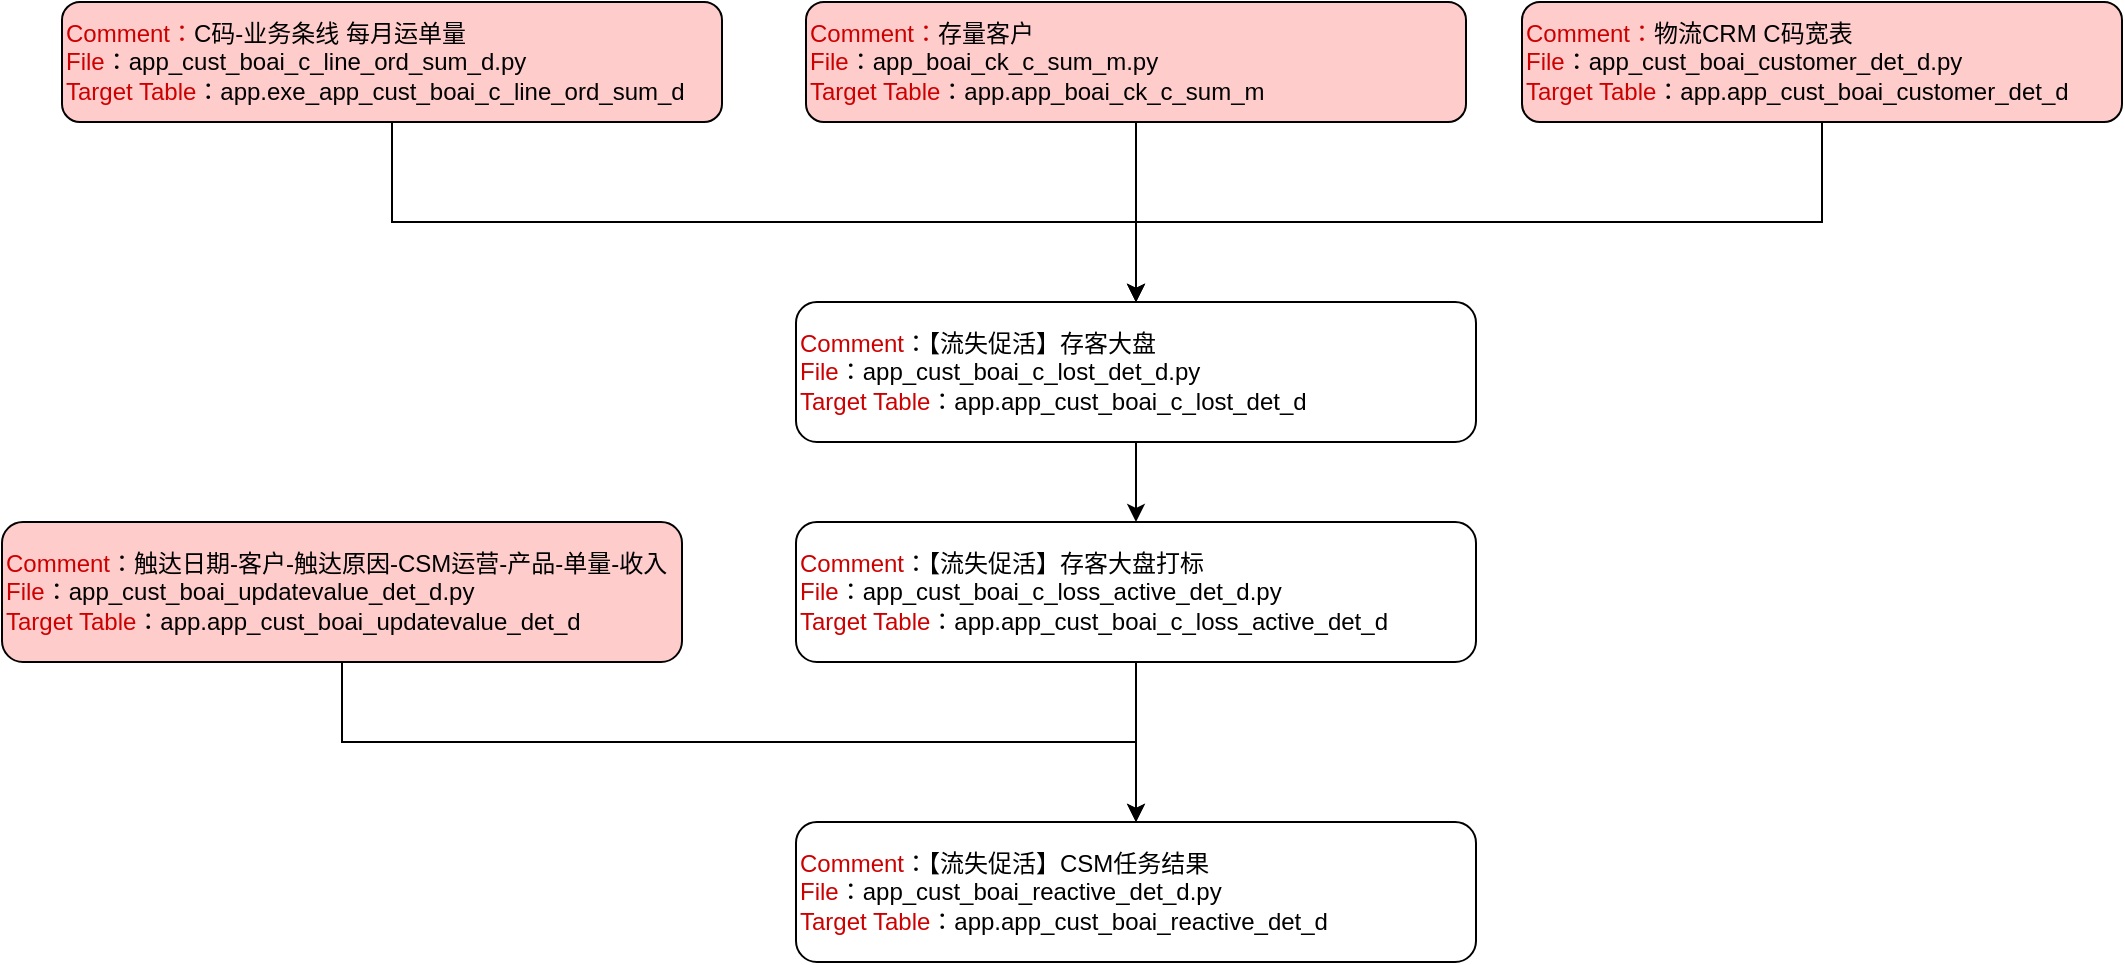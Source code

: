 <mxfile version="21.5.0" type="github">
  <diagram name="第 1 页" id="3Rbt06QkHkVihA7fCxBM">
    <mxGraphModel dx="1306" dy="812" grid="1" gridSize="10" guides="1" tooltips="1" connect="1" arrows="1" fold="1" page="1" pageScale="1" pageWidth="827" pageHeight="1169" math="0" shadow="0">
      <root>
        <mxCell id="0" />
        <mxCell id="1" parent="0" />
        <mxCell id="dyf-taAjT1x6mLzymwCE-6" style="edgeStyle=orthogonalEdgeStyle;rounded=0;orthogonalLoop=1;jettySize=auto;html=1;" edge="1" parent="1" source="SktDr5aVx_PeZ2Q3Nm7t-1" target="dyf-taAjT1x6mLzymwCE-3">
          <mxGeometry relative="1" as="geometry">
            <Array as="points">
              <mxPoint x="285" y="200" />
              <mxPoint x="657" y="200" />
            </Array>
          </mxGeometry>
        </mxCell>
        <mxCell id="SktDr5aVx_PeZ2Q3Nm7t-1" value="&lt;font color=&quot;#cc0000&quot;&gt;Comment：&lt;/font&gt;C码-业务条线 每月运单量&lt;font color=&quot;#cc0000&quot;&gt;&lt;br&gt;&lt;/font&gt;&lt;font color=&quot;#cc0000&quot;&gt;File&lt;/font&gt;：app_cust_boai_c_line_ord_sum_d&lt;span style=&quot;background-color: initial;&quot;&gt;.py&lt;/span&gt;&lt;br&gt;&lt;font color=&quot;#cc0000&quot;&gt;Target Table&lt;/font&gt;：app.exe_app_cust_boai_c_line_ord_sum_d" style="rounded=1;whiteSpace=wrap;html=1;align=left;fillColor=#FFCCCC;" parent="1" vertex="1">
          <mxGeometry x="120" y="90" width="330" height="60" as="geometry" />
        </mxCell>
        <mxCell id="dyf-taAjT1x6mLzymwCE-9" style="edgeStyle=orthogonalEdgeStyle;rounded=0;orthogonalLoop=1;jettySize=auto;html=1;entryX=0.5;entryY=0;entryDx=0;entryDy=0;" edge="1" parent="1" source="dyf-taAjT1x6mLzymwCE-1" target="dyf-taAjT1x6mLzymwCE-3">
          <mxGeometry relative="1" as="geometry" />
        </mxCell>
        <mxCell id="dyf-taAjT1x6mLzymwCE-1" value="&lt;font color=&quot;#cc0000&quot;&gt;Comment：&lt;/font&gt;存量客户&lt;font color=&quot;#cc0000&quot;&gt;&lt;br&gt;&lt;/font&gt;&lt;font color=&quot;#cc0000&quot;&gt;File&lt;/font&gt;：app_boai_ck_c_sum_m&lt;span style=&quot;background-color: initial;&quot;&gt;.py&lt;/span&gt;&lt;br&gt;&lt;font color=&quot;#cc0000&quot;&gt;Target Table&lt;/font&gt;：app.app_boai_ck_c_sum_m" style="rounded=1;whiteSpace=wrap;html=1;align=left;fillColor=#FFCCCC;" vertex="1" parent="1">
          <mxGeometry x="492" y="90" width="330" height="60" as="geometry" />
        </mxCell>
        <mxCell id="dyf-taAjT1x6mLzymwCE-8" style="edgeStyle=orthogonalEdgeStyle;rounded=0;orthogonalLoop=1;jettySize=auto;html=1;entryX=0.5;entryY=0;entryDx=0;entryDy=0;" edge="1" parent="1" source="dyf-taAjT1x6mLzymwCE-2" target="dyf-taAjT1x6mLzymwCE-3">
          <mxGeometry relative="1" as="geometry">
            <Array as="points">
              <mxPoint x="1000" y="200" />
              <mxPoint x="657" y="200" />
            </Array>
          </mxGeometry>
        </mxCell>
        <mxCell id="dyf-taAjT1x6mLzymwCE-2" value="&lt;font color=&quot;#cc0000&quot;&gt;Comment：&lt;/font&gt;物流CRM C码宽表&lt;span data-sl-origin-json=&quot;JTVCJTdCJTIyYmdDb2xvciUyMiUzQSUyMiUyM0ZGRTVDNyUyMiUyQyUyMnRleHQlMjIlM0ElMjIlRTUlQUUlQTIlRTYlOUQlQTUlRTQlQkIlQkIlRTUlOEElQTElRTUlQkElOTUlRTUlQjElODIlRTYlQTglQTElRTUlOUUlOEIlMjIlN0QlNUQ=&quot;&gt;&lt;/span&gt;&lt;font color=&quot;#cc0000&quot;&gt;&lt;br&gt;File&lt;/font&gt;：app_cust_boai_customer_det_d&lt;span style=&quot;background-color: initial;&quot;&gt;.py&lt;/span&gt;&lt;br&gt;&lt;font color=&quot;#cc0000&quot;&gt;Target Table&lt;/font&gt;：app.app_cust_boai_customer_det_d" style="rounded=1;whiteSpace=wrap;html=1;align=left;fillColor=#FFCCCC;" vertex="1" parent="1">
          <mxGeometry x="850" y="90" width="300" height="60" as="geometry" />
        </mxCell>
        <mxCell id="dyf-taAjT1x6mLzymwCE-11" style="edgeStyle=orthogonalEdgeStyle;rounded=0;orthogonalLoop=1;jettySize=auto;html=1;entryX=0.5;entryY=0;entryDx=0;entryDy=0;" edge="1" parent="1" source="dyf-taAjT1x6mLzymwCE-3" target="dyf-taAjT1x6mLzymwCE-10">
          <mxGeometry relative="1" as="geometry" />
        </mxCell>
        <mxCell id="dyf-taAjT1x6mLzymwCE-3" value="&lt;font color=&quot;#cc0000&quot;&gt;Comment&lt;/font&gt;：【流失促活】存客大盘&lt;br&gt;&lt;font color=&quot;#cc0000&quot;&gt;File&lt;/font&gt;：app_cust_boai_c_lost_det_d&lt;span style=&quot;background-color: initial;&quot;&gt;.py&lt;/span&gt;&lt;br&gt;&lt;font color=&quot;#cc0000&quot;&gt;Target Table&lt;/font&gt;：app.app_cust_boai_c_lost_det_d" style="rounded=1;whiteSpace=wrap;html=1;align=left;" vertex="1" parent="1">
          <mxGeometry x="487" y="240" width="340" height="70" as="geometry" />
        </mxCell>
        <mxCell id="dyf-taAjT1x6mLzymwCE-14" style="edgeStyle=orthogonalEdgeStyle;rounded=0;orthogonalLoop=1;jettySize=auto;html=1;entryX=0.5;entryY=0;entryDx=0;entryDy=0;" edge="1" parent="1" source="dyf-taAjT1x6mLzymwCE-10" target="dyf-taAjT1x6mLzymwCE-12">
          <mxGeometry relative="1" as="geometry" />
        </mxCell>
        <mxCell id="dyf-taAjT1x6mLzymwCE-10" value="&lt;font color=&quot;#cc0000&quot;&gt;Comment&lt;/font&gt;：【流失促活】存客大盘打标&lt;br&gt;&lt;font color=&quot;#cc0000&quot;&gt;File&lt;/font&gt;：app_cust_boai_c_loss_active_det_d&lt;span style=&quot;background-color: initial;&quot;&gt;.py&lt;/span&gt;&lt;br&gt;&lt;font color=&quot;#cc0000&quot;&gt;Target Table&lt;/font&gt;：app.app_cust_boai_c_loss_active_det_d" style="rounded=1;whiteSpace=wrap;html=1;align=left;" vertex="1" parent="1">
          <mxGeometry x="487" y="350" width="340" height="70" as="geometry" />
        </mxCell>
        <mxCell id="dyf-taAjT1x6mLzymwCE-12" value="&lt;font color=&quot;#cc0000&quot;&gt;Comment&lt;/font&gt;：【流失促活】CSM任务结果&lt;br&gt;&lt;font color=&quot;#cc0000&quot;&gt;File&lt;/font&gt;：app_cust_boai_reactive_det_d&lt;span style=&quot;background-color: initial;&quot;&gt;.py&lt;/span&gt;&lt;br&gt;&lt;font color=&quot;#cc0000&quot;&gt;Target Table&lt;/font&gt;：app.app_cust_boai_reactive_det_d" style="rounded=1;whiteSpace=wrap;html=1;align=left;" vertex="1" parent="1">
          <mxGeometry x="487" y="500" width="340" height="70" as="geometry" />
        </mxCell>
        <mxCell id="dyf-taAjT1x6mLzymwCE-15" style="edgeStyle=orthogonalEdgeStyle;rounded=0;orthogonalLoop=1;jettySize=auto;html=1;entryX=0.5;entryY=0;entryDx=0;entryDy=0;" edge="1" parent="1" source="dyf-taAjT1x6mLzymwCE-13" target="dyf-taAjT1x6mLzymwCE-12">
          <mxGeometry relative="1" as="geometry">
            <Array as="points">
              <mxPoint x="260" y="460" />
              <mxPoint x="657" y="460" />
            </Array>
          </mxGeometry>
        </mxCell>
        <mxCell id="dyf-taAjT1x6mLzymwCE-13" value="&lt;font color=&quot;#cc0000&quot;&gt;Comment&lt;/font&gt;：触达日期-客户-触达原因-CSM运营-产品-单量-收入&lt;br&gt;&lt;font color=&quot;#cc0000&quot;&gt;File&lt;/font&gt;：app_cust_boai_updatevalue_det_d&lt;span style=&quot;background-color: initial;&quot;&gt;.py&lt;/span&gt;&lt;br&gt;&lt;font color=&quot;#cc0000&quot;&gt;Target Table&lt;/font&gt;：app.app_cust_boai_updatevalue_det_d" style="rounded=1;whiteSpace=wrap;html=1;align=left;fillColor=#FFCCCC;" vertex="1" parent="1">
          <mxGeometry x="90" y="350" width="340" height="70" as="geometry" />
        </mxCell>
      </root>
    </mxGraphModel>
  </diagram>
</mxfile>
